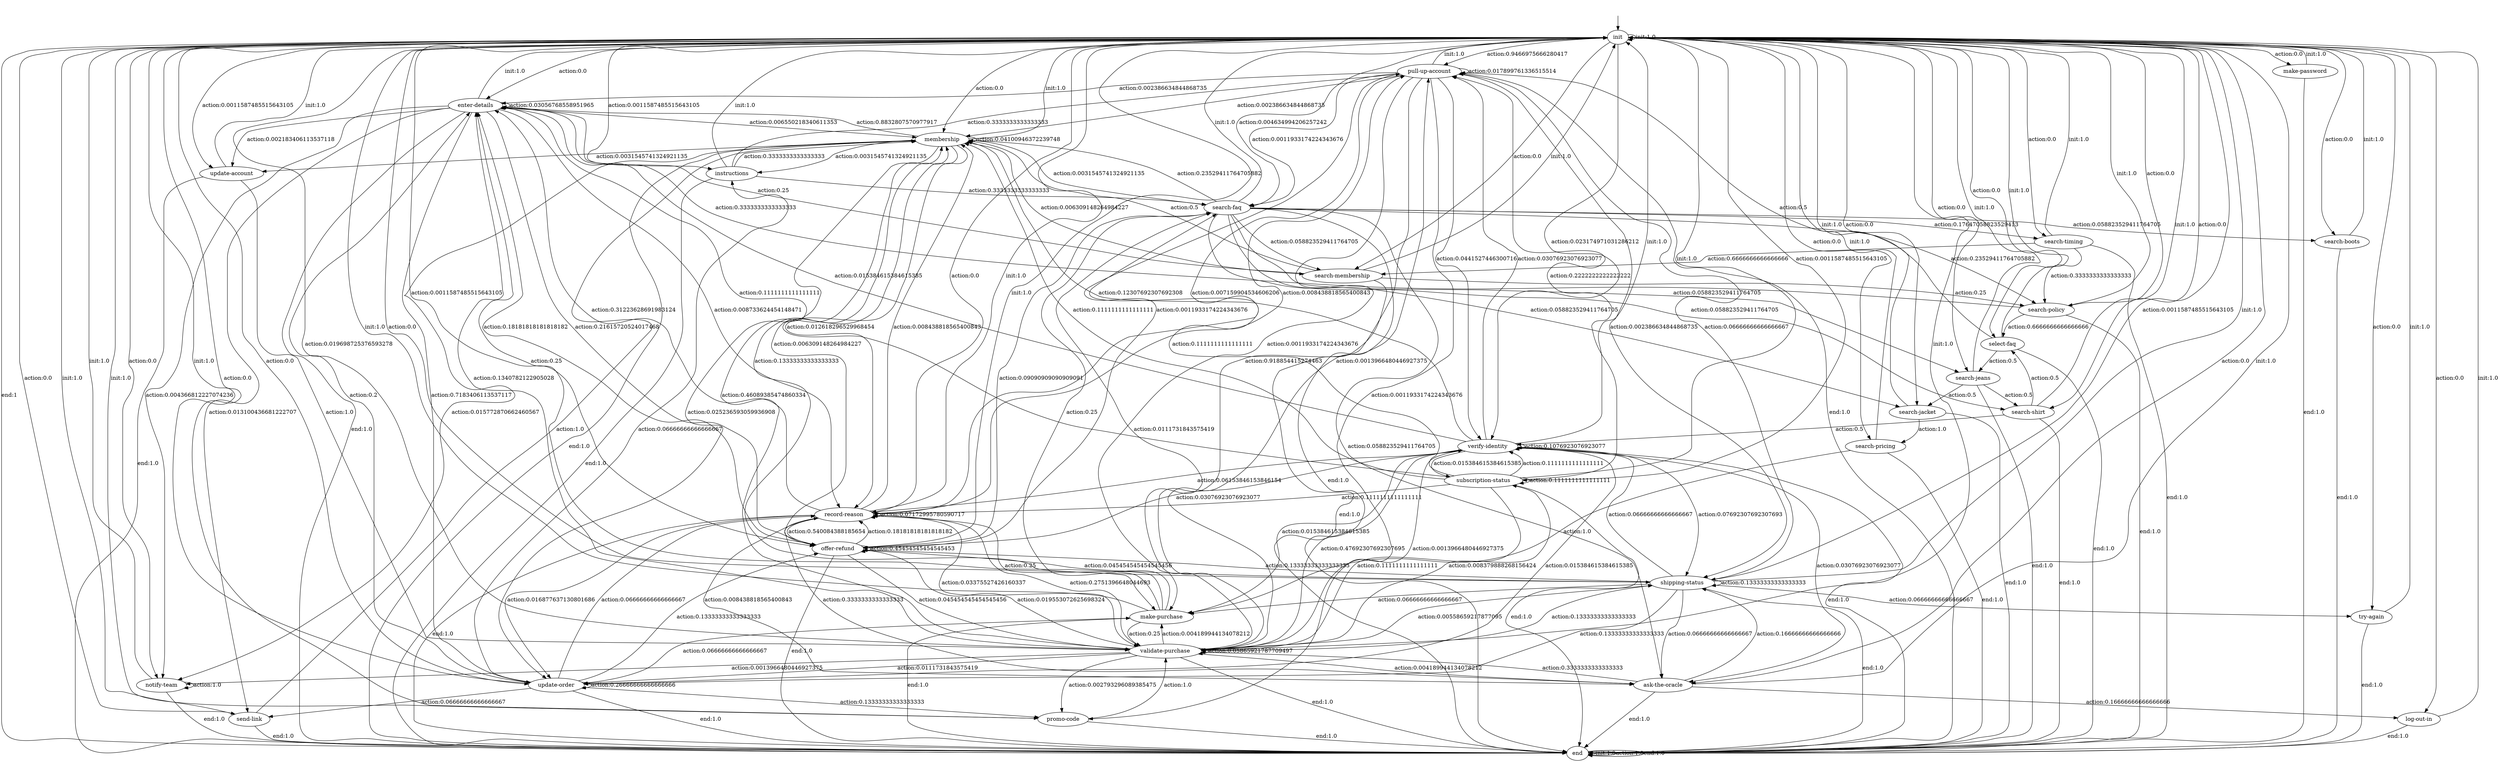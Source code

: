 digraph learned_mdp {
s0 [label="init"];
s1 [label="pull-up-account"];
s2 [label="enter-details"];
s3 [label="verify-identity"];
s4 [label="make-password"];
s5 [label="search-timing"];
s6 [label="search-policy"];
s7 [label="validate-purchase"];
s8 [label="search-faq"];
s9 [label="membership"];
s10 [label="search-boots"];
s11 [label="try-again"];
s12 [label="ask-the-oracle"];
s13 [label="update-order"];
s14 [label="promo-code"];
s15 [label="update-account"];
s16 [label="search-membership"];
s17 [label="make-purchase"];
s18 [label="offer-refund"];
s19 [label="notify-team"];
s20 [label="record-reason"];
s21 [label="search-jeans"];
s22 [label="shipping-status"];
s23 [label="search-shirt"];
s24 [label="instructions"];
s25 [label="search-jacket"];
s26 [label="log-out-in"];
s27 [label="select-faq"];
s28 [label="subscription-status"];
s29 [label="send-link"];
s30 [label="search-pricing"];
s31 [label="end"];
s0 -> s0  [label="init:1.0"];
s0 -> s1  [label="action:0.9466975666280417"];
s0 -> s2  [label="action:0.0"];
s0 -> s3  [label="action:0.023174971031286212"];
s0 -> s4  [label="action:0.0"];
s0 -> s5  [label="action:0.0"];
s0 -> s6  [label="action:0.0"];
s0 -> s7  [label="action:0.019698725376593278"];
s0 -> s8  [label="action:0.004634994206257242"];
s0 -> s9  [label="action:0.0"];
s0 -> s10  [label="action:0.0"];
s0 -> s11  [label="action:0.0"];
s0 -> s12  [label="action:0.0"];
s0 -> s13  [label="action:0.0"];
s0 -> s14  [label="action:0.0"];
s0 -> s15  [label="action:0.0011587485515643105"];
s0 -> s16  [label="action:0.0"];
s0 -> s17  [label="action:0.0"];
s0 -> s18  [label="action:0.0011587485515643105"];
s0 -> s19  [label="action:0.0"];
s0 -> s20  [label="action:0.0"];
s0 -> s21  [label="action:0.0"];
s0 -> s22  [label="action:0.0011587485515643105"];
s0 -> s23  [label="action:0.0"];
s0 -> s24  [label="action:0.0011587485515643105"];
s0 -> s25  [label="action:0.0"];
s0 -> s26  [label="action:0.0"];
s0 -> s27  [label="action:0.0"];
s0 -> s28  [label="action:0.0011587485515643105"];
s0 -> s29  [label="action:0.0"];
s0 -> s30  [label="action:0.0"];
s0 -> s31  [label="end:1"];
s1 -> s0  [label="init:1.0"];
s1 -> s1  [label="action:0.017899761336515514"];
s1 -> s2  [label="action:0.002386634844868735"];
s1 -> s3  [label="action:0.0441527446300716"];
s1 -> s7  [label="action:0.918854415274463"];
s1 -> s8  [label="action:0.0011933174224343676"];
s1 -> s9  [label="action:0.002386634844868735"];
s1 -> s14  [label="action:0.0011933174224343676"];
s1 -> s17  [label="action:0.0011933174224343676"];
s1 -> s18  [label="action:0.0011933174224343676"];
s1 -> s20  [label="action:0.007159904534606206"];
s1 -> s22  [label="action:0.002386634844868735"];
s1 -> s31 [label="end:1.0"];
s2 -> s0  [label="init:1.0"];
s2 -> s2  [label="action:0.03056768558951965"];
s2 -> s9  [label="action:0.006550218340611353"];
s2 -> s13  [label="action:0.7183406113537117"];
s2 -> s15  [label="action:0.002183406113537118"];
s2 -> s18  [label="action:0.21615720524017468"];
s2 -> s19  [label="action:0.004366812227074236"];
s2 -> s20  [label="action:0.008733624454148471"];
s2 -> s29  [label="action:0.013100436681222707"];
s2 -> s31 [label="end:1.0"];
s3 -> s0  [label="init:1.0"];
s3 -> s1  [label="action:0.03076923076923077"];
s3 -> s2  [label="action:0.015384615384615385"];
s3 -> s3  [label="action:0.1076923076923077"];
s3 -> s7  [label="action:0.47692307692307695"];
s3 -> s9  [label="action:0.12307692307692308"];
s3 -> s12  [label="action:0.03076923076923077"];
s3 -> s13  [label="action:0.015384615384615385"];
s3 -> s17  [label="action:0.015384615384615385"];
s3 -> s18  [label="action:0.03076923076923077"];
s3 -> s20  [label="action:0.06153846153846154"];
s3 -> s22  [label="action:0.07692307692307693"];
s3 -> s28  [label="action:0.015384615384615385"];
s3 -> s31 [label="end:1.0"];
s4 -> s0  [label="init:1.0"];
s4 -> s31 [label="end:1.0"];
s5 -> s0  [label="init:1.0"];
s5 -> s6  [label="action:0.3333333333333333"];
s5 -> s16  [label="action:0.6666666666666666"];
s5 -> s31 [label="end:1.0"];
s6 -> s0  [label="init:1.0"];
s6 -> s2  [label="action:0.3333333333333333"];
s6 -> s27  [label="action:0.6666666666666666"];
s6 -> s31 [label="end:1.0"];
s7 -> s0  [label="init:1.0"];
s7 -> s1  [label="action:0.0013966480446927375"];
s7 -> s2  [label="action:0.1340782122905028"];
s7 -> s3  [label="action:0.0013966480446927375"];
s7 -> s7  [label="action:0.05865921787709497"];
s7 -> s8  [label="action:0.0111731843575419"];
s7 -> s9  [label="action:0.46089385474860334"];
s7 -> s12  [label="action:0.004189944134078212"];
s7 -> s13  [label="action:0.0111731843575419"];
s7 -> s14  [label="action:0.002793296089385475"];
s7 -> s17  [label="action:0.004189944134078212"];
s7 -> s18  [label="action:0.019553072625698324"];
s7 -> s19  [label="action:0.0013966480446927375"];
s7 -> s20  [label="action:0.2751396648044693"];
s7 -> s22  [label="action:0.00558659217877095"];
s7 -> s28  [label="action:0.008379888268156424"];
s7 -> s31 [label="end:1.0"];
s8 -> s0  [label="init:1.0"];
s8 -> s5  [label="action:0.17647058823529413"];
s8 -> s6  [label="action:0.23529411764705882"];
s8 -> s9  [label="action:0.23529411764705882"];
s8 -> s10  [label="action:0.058823529411764705"];
s8 -> s12  [label="action:0.058823529411764705"];
s8 -> s16  [label="action:0.058823529411764705"];
s8 -> s21  [label="action:0.058823529411764705"];
s8 -> s23  [label="action:0.058823529411764705"];
s8 -> s25  [label="action:0.058823529411764705"];
s8 -> s31 [label="end:1.0"];
s9 -> s0  [label="init:1.0"];
s9 -> s2  [label="action:0.8832807570977917"];
s9 -> s8  [label="action:0.0031545741324921135"];
s9 -> s9  [label="action:0.04100946372239748"];
s9 -> s13  [label="action:0.025236593059936908"];
s9 -> s15  [label="action:0.0031545741324921135"];
s9 -> s16  [label="action:0.006309148264984227"];
s9 -> s18  [label="action:0.006309148264984227"];
s9 -> s19  [label="action:0.015772870662460567"];
s9 -> s20  [label="action:0.012618296529968454"];
s9 -> s24  [label="action:0.0031545741324921135"];
s9 -> s31 [label="end:1.0"];
s10 -> s0  [label="init:1.0"];
s10 -> s31 [label="end:1.0"];
s11 -> s0  [label="init:1.0"];
s11 -> s31 [label="end:1.0"];
s12 -> s0  [label="init:1.0"];
s12 -> s7  [label="action:0.3333333333333333"];
s12 -> s20  [label="action:0.3333333333333333"];
s12 -> s22  [label="action:0.16666666666666666"];
s12 -> s26  [label="action:0.16666666666666666"];
s12 -> s31 [label="end:1.0"];
s13 -> s0  [label="init:1.0"];
s13 -> s2  [label="action:0.2"];
s13 -> s13  [label="action:0.26666666666666666"];
s13 -> s14  [label="action:0.13333333333333333"];
s13 -> s17  [label="action:0.06666666666666667"];
s13 -> s18  [label="action:0.13333333333333333"];
s13 -> s20  [label="action:0.06666666666666667"];
s13 -> s24  [label="action:0.06666666666666667"];
s13 -> s29  [label="action:0.06666666666666667"];
s13 -> s31 [label="end:1.0"];
s14 -> s0  [label="init:1.0"];
s14 -> s7  [label="action:1.0"];
s14 -> s31 [label="end:1.0"];
s15 -> s0  [label="init:1.0"];
s15 -> s7  [label="action:1.0"];
s15 -> s31 [label="end:1.0"];
s16 -> s0  [label="init:1.0"];
s16 -> s2  [label="action:0.25"];
s16 -> s6  [label="action:0.25"];
s16 -> s9  [label="action:0.5"];
s16 -> s31 [label="end:1.0"];
s17 -> s0  [label="init:1.0"];
s17 -> s2  [label="action:0.25"];
s17 -> s7  [label="action:0.25"];
s17 -> s8  [label="action:0.25"];
s17 -> s20  [label="action:0.25"];
s17 -> s31 [label="end:1.0"];
s18 -> s0  [label="init:1.0"];
s18 -> s2  [label="action:0.18181818181818182"];
s18 -> s7  [label="action:0.045454545454545456"];
s18 -> s8  [label="action:0.09090909090909091"];
s18 -> s18  [label="action:0.45454545454545453"];
s18 -> s20  [label="action:0.18181818181818182"];
s18 -> s22  [label="action:0.045454545454545456"];
s18 -> s31 [label="end:1.0"];
s19 -> s0  [label="init:1.0"];
s19 -> s19  [label="action:1.0"];
s19 -> s31 [label="end:1.0"];
s20 -> s0  [label="init:1.0"];
s20 -> s1  [label="action:0.008438818565400843"];
s20 -> s2  [label="action:0.31223628691983124"];
s20 -> s7  [label="action:0.03375527426160337"];
s20 -> s9  [label="action:0.008438818565400843"];
s20 -> s12  [label="action:0.008438818565400843"];
s20 -> s13  [label="action:0.016877637130801686"];
s20 -> s18  [label="action:0.540084388185654"];
s20 -> s20  [label="action:0.07172995780590717"];
s20 -> s31 [label="end:1.0"];
s21 -> s0  [label="init:1.0"];
s21 -> s23  [label="action:0.5"];
s21 -> s25  [label="action:0.5"];
s21 -> s31 [label="end:1.0"];
s22 -> s0  [label="init:1.0"];
s22 -> s1  [label="action:0.06666666666666667"];
s22 -> s3  [label="action:0.06666666666666667"];
s22 -> s7  [label="action:0.13333333333333333"];
s22 -> s9  [label="action:0.13333333333333333"];
s22 -> s11  [label="action:0.06666666666666667"];
s22 -> s12  [label="action:0.06666666666666667"];
s22 -> s13  [label="action:0.13333333333333333"];
s22 -> s17  [label="action:0.06666666666666667"];
s22 -> s18  [label="action:0.13333333333333333"];
s22 -> s22  [label="action:0.13333333333333333"];
s22 -> s31 [label="end:1.0"];
s23 -> s0  [label="init:1.0"];
s23 -> s3  [label="action:0.5"];
s23 -> s27  [label="action:0.5"];
s23 -> s31 [label="end:1.0"];
s24 -> s0  [label="init:1.0"];
s24 -> s1  [label="action:0.3333333333333333"];
s24 -> s8  [label="action:0.3333333333333333"];
s24 -> s9  [label="action:0.3333333333333333"];
s24 -> s31 [label="end:1.0"];
s25 -> s0  [label="init:1.0"];
s25 -> s30  [label="action:1.0"];
s25 -> s31 [label="end:1.0"];
s26 -> s0  [label="init:1.0"];
s26 -> s31 [label="end:1.0"];
s27 -> s0  [label="init:1.0"];
s27 -> s1  [label="action:0.5"];
s27 -> s21  [label="action:0.5"];
s27 -> s31 [label="end:1.0"];
s28 -> s0  [label="init:1.0"];
s28 -> s1  [label="action:0.2222222222222222"];
s28 -> s2  [label="action:0.1111111111111111"];
s28 -> s3  [label="action:0.1111111111111111"];
s28 -> s7  [label="action:0.1111111111111111"];
s28 -> s8  [label="action:0.1111111111111111"];
s28 -> s9  [label="action:0.1111111111111111"];
s28 -> s20  [label="action:0.1111111111111111"];
s28 -> s28  [label="action:0.1111111111111111"];
s28 -> s31 [label="end:1.0"];
s29 -> s0  [label="init:1.0"];
s29 -> s9  [label="action:1.0"];
s29 -> s31 [label="end:1.0"];
s30 -> s0  [label="init:1.0"];
s30 -> s17  [label="action:1.0"];
s30 -> s31 [label="end:1.0"];
s31 -> s31 [label="init:1.0"];
s31 -> s31  [label="action:1.0"];
s31 -> s31  [label="end:1.0"];
__start0 [label="", shape=none];
__start0 -> s0  [label=""];
}